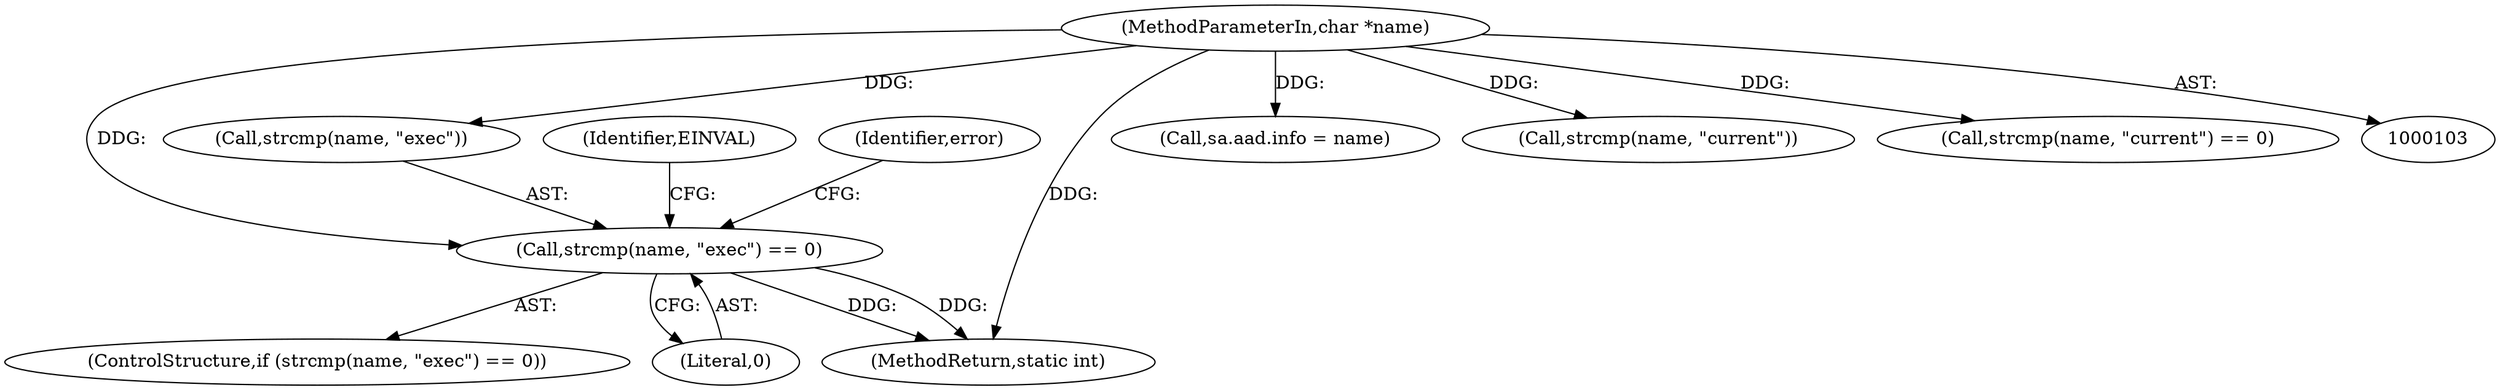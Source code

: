 digraph "0_linux_a5b2c5b2ad5853591a6cac6134cd0f599a720865@API" {
"1000307" [label="(Call,strcmp(name, \"exec\") == 0)"];
"1000105" [label="(MethodParameterIn,char *name)"];
"1000308" [label="(Call,strcmp(name, \"exec\"))"];
"1000324" [label="(Identifier,EINVAL)"];
"1000282" [label="(Call,sa.aad.info = name)"];
"1000105" [label="(MethodParameterIn,char *name)"];
"1000192" [label="(Call,strcmp(name, \"current\"))"];
"1000191" [label="(Call,strcmp(name, \"current\") == 0)"];
"1000307" [label="(Call,strcmp(name, \"exec\") == 0)"];
"1000306" [label="(ControlStructure,if (strcmp(name, \"exec\") == 0))"];
"1000311" [label="(Literal,0)"];
"1000333" [label="(MethodReturn,static int)"];
"1000314" [label="(Identifier,error)"];
"1000307" -> "1000306"  [label="AST: "];
"1000307" -> "1000311"  [label="CFG: "];
"1000308" -> "1000307"  [label="AST: "];
"1000311" -> "1000307"  [label="AST: "];
"1000314" -> "1000307"  [label="CFG: "];
"1000324" -> "1000307"  [label="CFG: "];
"1000307" -> "1000333"  [label="DDG: "];
"1000307" -> "1000333"  [label="DDG: "];
"1000105" -> "1000307"  [label="DDG: "];
"1000105" -> "1000103"  [label="AST: "];
"1000105" -> "1000333"  [label="DDG: "];
"1000105" -> "1000191"  [label="DDG: "];
"1000105" -> "1000192"  [label="DDG: "];
"1000105" -> "1000282"  [label="DDG: "];
"1000105" -> "1000308"  [label="DDG: "];
}

